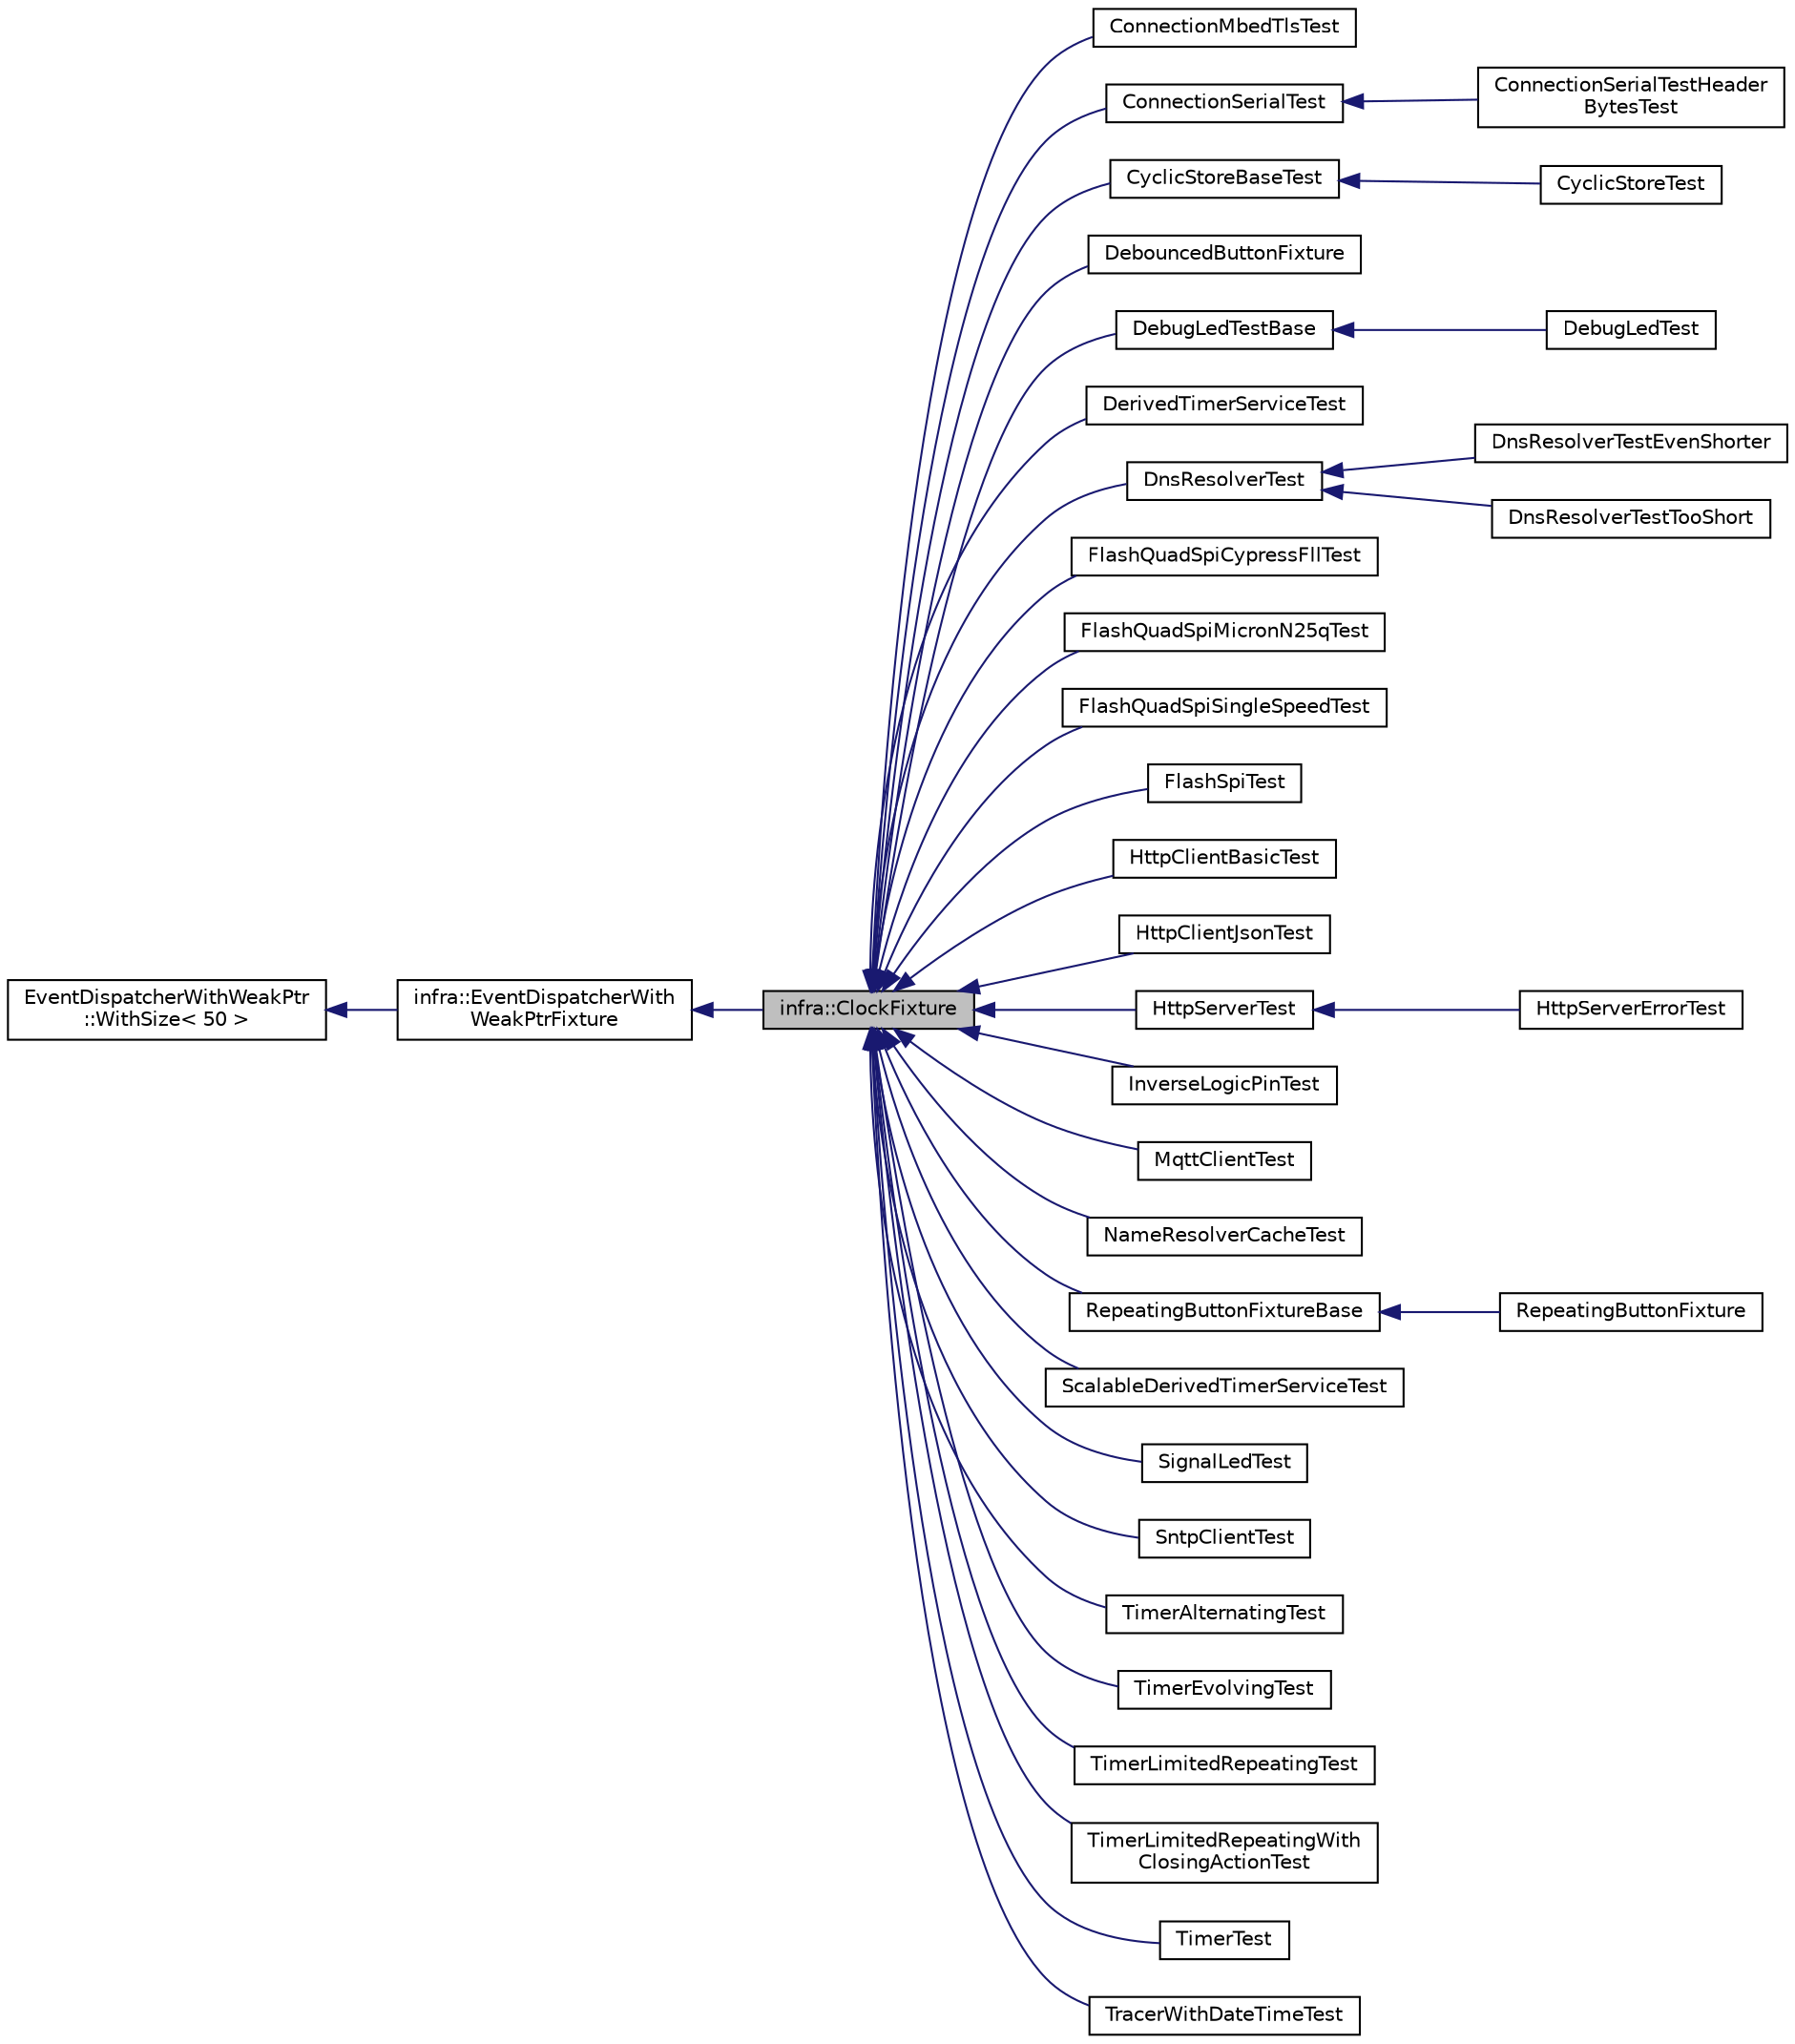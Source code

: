 digraph "infra::ClockFixture"
{
 // INTERACTIVE_SVG=YES
  edge [fontname="Helvetica",fontsize="10",labelfontname="Helvetica",labelfontsize="10"];
  node [fontname="Helvetica",fontsize="10",shape=record];
  rankdir="LR";
  Node0 [label="infra::ClockFixture",height=0.2,width=0.4,color="black", fillcolor="grey75", style="filled", fontcolor="black"];
  Node1 -> Node0 [dir="back",color="midnightblue",fontsize="10",style="solid",fontname="Helvetica"];
  Node1 [label="infra::EventDispatcherWith\lWeakPtrFixture",height=0.2,width=0.4,color="black", fillcolor="white", style="filled",URL="$d5/d37/classinfra_1_1_event_dispatcher_with_weak_ptr_fixture.html"];
  Node2 -> Node1 [dir="back",color="midnightblue",fontsize="10",style="solid",fontname="Helvetica"];
  Node2 [label="EventDispatcherWithWeakPtr\l::WithSize\< 50 \>",height=0.2,width=0.4,color="black", fillcolor="white", style="filled",URL="$db/da8/classinfra_1_1_event_dispatcher_with_weak_ptr_1_1_with_size.html"];
  Node0 -> Node3 [dir="back",color="midnightblue",fontsize="10",style="solid",fontname="Helvetica"];
  Node3 [label="ConnectionMbedTlsTest",height=0.2,width=0.4,color="black", fillcolor="white", style="filled",URL="$df/d1c/class_connection_mbed_tls_test.html"];
  Node0 -> Node4 [dir="back",color="midnightblue",fontsize="10",style="solid",fontname="Helvetica"];
  Node4 [label="ConnectionSerialTest",height=0.2,width=0.4,color="black", fillcolor="white", style="filled",URL="$d9/d48/class_connection_serial_test.html"];
  Node4 -> Node5 [dir="back",color="midnightblue",fontsize="10",style="solid",fontname="Helvetica"];
  Node5 [label="ConnectionSerialTestHeader\lBytesTest",height=0.2,width=0.4,color="black", fillcolor="white", style="filled",URL="$de/db4/class_connection_serial_test_header_bytes_test.html"];
  Node0 -> Node6 [dir="back",color="midnightblue",fontsize="10",style="solid",fontname="Helvetica"];
  Node6 [label="CyclicStoreBaseTest",height=0.2,width=0.4,color="black", fillcolor="white", style="filled",URL="$d3/d56/class_cyclic_store_base_test.html"];
  Node6 -> Node7 [dir="back",color="midnightblue",fontsize="10",style="solid",fontname="Helvetica"];
  Node7 [label="CyclicStoreTest",height=0.2,width=0.4,color="black", fillcolor="white", style="filled",URL="$d3/ddb/class_cyclic_store_test.html"];
  Node0 -> Node8 [dir="back",color="midnightblue",fontsize="10",style="solid",fontname="Helvetica"];
  Node8 [label="DebouncedButtonFixture",height=0.2,width=0.4,color="black", fillcolor="white", style="filled",URL="$db/d07/class_debounced_button_fixture.html"];
  Node0 -> Node9 [dir="back",color="midnightblue",fontsize="10",style="solid",fontname="Helvetica"];
  Node9 [label="DebugLedTestBase",height=0.2,width=0.4,color="black", fillcolor="white", style="filled",URL="$d6/d72/class_debug_led_test_base.html"];
  Node9 -> Node10 [dir="back",color="midnightblue",fontsize="10",style="solid",fontname="Helvetica"];
  Node10 [label="DebugLedTest",height=0.2,width=0.4,color="black", fillcolor="white", style="filled",URL="$da/d13/class_debug_led_test.html"];
  Node0 -> Node11 [dir="back",color="midnightblue",fontsize="10",style="solid",fontname="Helvetica"];
  Node11 [label="DerivedTimerServiceTest",height=0.2,width=0.4,color="black", fillcolor="white", style="filled",URL="$dd/d50/class_derived_timer_service_test.html"];
  Node0 -> Node12 [dir="back",color="midnightblue",fontsize="10",style="solid",fontname="Helvetica"];
  Node12 [label="DnsResolverTest",height=0.2,width=0.4,color="black", fillcolor="white", style="filled",URL="$dd/d31/class_dns_resolver_test.html"];
  Node12 -> Node13 [dir="back",color="midnightblue",fontsize="10",style="solid",fontname="Helvetica"];
  Node13 [label="DnsResolverTestEvenShorter",height=0.2,width=0.4,color="black", fillcolor="white", style="filled",URL="$dc/dc1/class_dns_resolver_test_even_shorter.html"];
  Node12 -> Node14 [dir="back",color="midnightblue",fontsize="10",style="solid",fontname="Helvetica"];
  Node14 [label="DnsResolverTestTooShort",height=0.2,width=0.4,color="black", fillcolor="white", style="filled",URL="$da/db0/class_dns_resolver_test_too_short.html"];
  Node0 -> Node15 [dir="back",color="midnightblue",fontsize="10",style="solid",fontname="Helvetica"];
  Node15 [label="FlashQuadSpiCypressFllTest",height=0.2,width=0.4,color="black", fillcolor="white", style="filled",URL="$da/de1/class_flash_quad_spi_cypress_fll_test.html"];
  Node0 -> Node16 [dir="back",color="midnightblue",fontsize="10",style="solid",fontname="Helvetica"];
  Node16 [label="FlashQuadSpiMicronN25qTest",height=0.2,width=0.4,color="black", fillcolor="white", style="filled",URL="$df/d51/class_flash_quad_spi_micron_n25q_test.html"];
  Node0 -> Node17 [dir="back",color="midnightblue",fontsize="10",style="solid",fontname="Helvetica"];
  Node17 [label="FlashQuadSpiSingleSpeedTest",height=0.2,width=0.4,color="black", fillcolor="white", style="filled",URL="$d2/d89/class_flash_quad_spi_single_speed_test.html"];
  Node0 -> Node18 [dir="back",color="midnightblue",fontsize="10",style="solid",fontname="Helvetica"];
  Node18 [label="FlashSpiTest",height=0.2,width=0.4,color="black", fillcolor="white", style="filled",URL="$df/d6d/class_flash_spi_test.html"];
  Node0 -> Node19 [dir="back",color="midnightblue",fontsize="10",style="solid",fontname="Helvetica"];
  Node19 [label="HttpClientBasicTest",height=0.2,width=0.4,color="black", fillcolor="white", style="filled",URL="$dc/dad/class_http_client_basic_test.html"];
  Node0 -> Node20 [dir="back",color="midnightblue",fontsize="10",style="solid",fontname="Helvetica"];
  Node20 [label="HttpClientJsonTest",height=0.2,width=0.4,color="black", fillcolor="white", style="filled",URL="$d5/d06/class_http_client_json_test.html"];
  Node0 -> Node21 [dir="back",color="midnightblue",fontsize="10",style="solid",fontname="Helvetica"];
  Node21 [label="HttpServerTest",height=0.2,width=0.4,color="black", fillcolor="white", style="filled",URL="$d7/dd3/class_http_server_test.html"];
  Node21 -> Node22 [dir="back",color="midnightblue",fontsize="10",style="solid",fontname="Helvetica"];
  Node22 [label="HttpServerErrorTest",height=0.2,width=0.4,color="black", fillcolor="white", style="filled",URL="$d9/d69/class_http_server_error_test.html"];
  Node0 -> Node23 [dir="back",color="midnightblue",fontsize="10",style="solid",fontname="Helvetica"];
  Node23 [label="InverseLogicPinTest",height=0.2,width=0.4,color="black", fillcolor="white", style="filled",URL="$d0/d92/class_inverse_logic_pin_test.html"];
  Node0 -> Node24 [dir="back",color="midnightblue",fontsize="10",style="solid",fontname="Helvetica"];
  Node24 [label="MqttClientTest",height=0.2,width=0.4,color="black", fillcolor="white", style="filled",URL="$d4/d5a/class_mqtt_client_test.html"];
  Node0 -> Node25 [dir="back",color="midnightblue",fontsize="10",style="solid",fontname="Helvetica"];
  Node25 [label="NameResolverCacheTest",height=0.2,width=0.4,color="black", fillcolor="white", style="filled",URL="$de/dcf/class_name_resolver_cache_test.html"];
  Node0 -> Node26 [dir="back",color="midnightblue",fontsize="10",style="solid",fontname="Helvetica"];
  Node26 [label="RepeatingButtonFixtureBase",height=0.2,width=0.4,color="black", fillcolor="white", style="filled",URL="$d3/dc3/class_repeating_button_fixture_base.html"];
  Node26 -> Node27 [dir="back",color="midnightblue",fontsize="10",style="solid",fontname="Helvetica"];
  Node27 [label="RepeatingButtonFixture",height=0.2,width=0.4,color="black", fillcolor="white", style="filled",URL="$db/dbf/class_repeating_button_fixture.html"];
  Node0 -> Node28 [dir="back",color="midnightblue",fontsize="10",style="solid",fontname="Helvetica"];
  Node28 [label="ScalableDerivedTimerServiceTest",height=0.2,width=0.4,color="black", fillcolor="white", style="filled",URL="$d6/dcc/class_scalable_derived_timer_service_test.html"];
  Node0 -> Node29 [dir="back",color="midnightblue",fontsize="10",style="solid",fontname="Helvetica"];
  Node29 [label="SignalLedTest",height=0.2,width=0.4,color="black", fillcolor="white", style="filled",URL="$da/de6/class_signal_led_test.html"];
  Node0 -> Node30 [dir="back",color="midnightblue",fontsize="10",style="solid",fontname="Helvetica"];
  Node30 [label="SntpClientTest",height=0.2,width=0.4,color="black", fillcolor="white", style="filled",URL="$d4/d49/class_sntp_client_test.html"];
  Node0 -> Node31 [dir="back",color="midnightblue",fontsize="10",style="solid",fontname="Helvetica"];
  Node31 [label="TimerAlternatingTest",height=0.2,width=0.4,color="black", fillcolor="white", style="filled",URL="$d6/d3d/class_timer_alternating_test.html"];
  Node0 -> Node32 [dir="back",color="midnightblue",fontsize="10",style="solid",fontname="Helvetica"];
  Node32 [label="TimerEvolvingTest",height=0.2,width=0.4,color="black", fillcolor="white", style="filled",URL="$d6/d20/class_timer_evolving_test.html"];
  Node0 -> Node33 [dir="back",color="midnightblue",fontsize="10",style="solid",fontname="Helvetica"];
  Node33 [label="TimerLimitedRepeatingTest",height=0.2,width=0.4,color="black", fillcolor="white", style="filled",URL="$de/de3/class_timer_limited_repeating_test.html"];
  Node0 -> Node34 [dir="back",color="midnightblue",fontsize="10",style="solid",fontname="Helvetica"];
  Node34 [label="TimerLimitedRepeatingWith\lClosingActionTest",height=0.2,width=0.4,color="black", fillcolor="white", style="filled",URL="$db/d2c/class_timer_limited_repeating_with_closing_action_test.html"];
  Node0 -> Node35 [dir="back",color="midnightblue",fontsize="10",style="solid",fontname="Helvetica"];
  Node35 [label="TimerTest",height=0.2,width=0.4,color="black", fillcolor="white", style="filled",URL="$d4/d73/class_timer_test.html"];
  Node0 -> Node36 [dir="back",color="midnightblue",fontsize="10",style="solid",fontname="Helvetica"];
  Node36 [label="TracerWithDateTimeTest",height=0.2,width=0.4,color="black", fillcolor="white", style="filled",URL="$dd/db6/class_tracer_with_date_time_test.html"];
}
